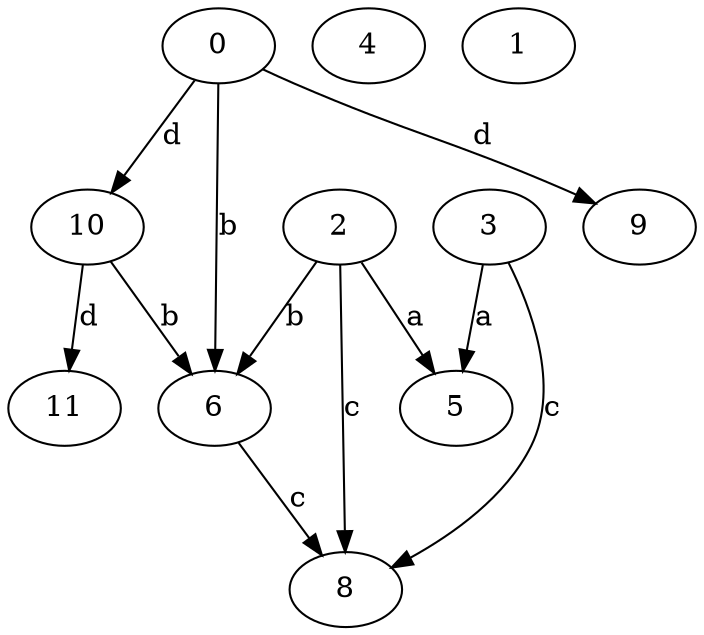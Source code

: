 strict digraph  {
0;
4;
1;
5;
6;
8;
9;
10;
2;
3;
11;
0 -> 6  [label=b];
0 -> 9  [label=d];
0 -> 10  [label=d];
6 -> 8  [label=c];
10 -> 6  [label=b];
10 -> 11  [label=d];
2 -> 5  [label=a];
2 -> 6  [label=b];
2 -> 8  [label=c];
3 -> 5  [label=a];
3 -> 8  [label=c];
}
